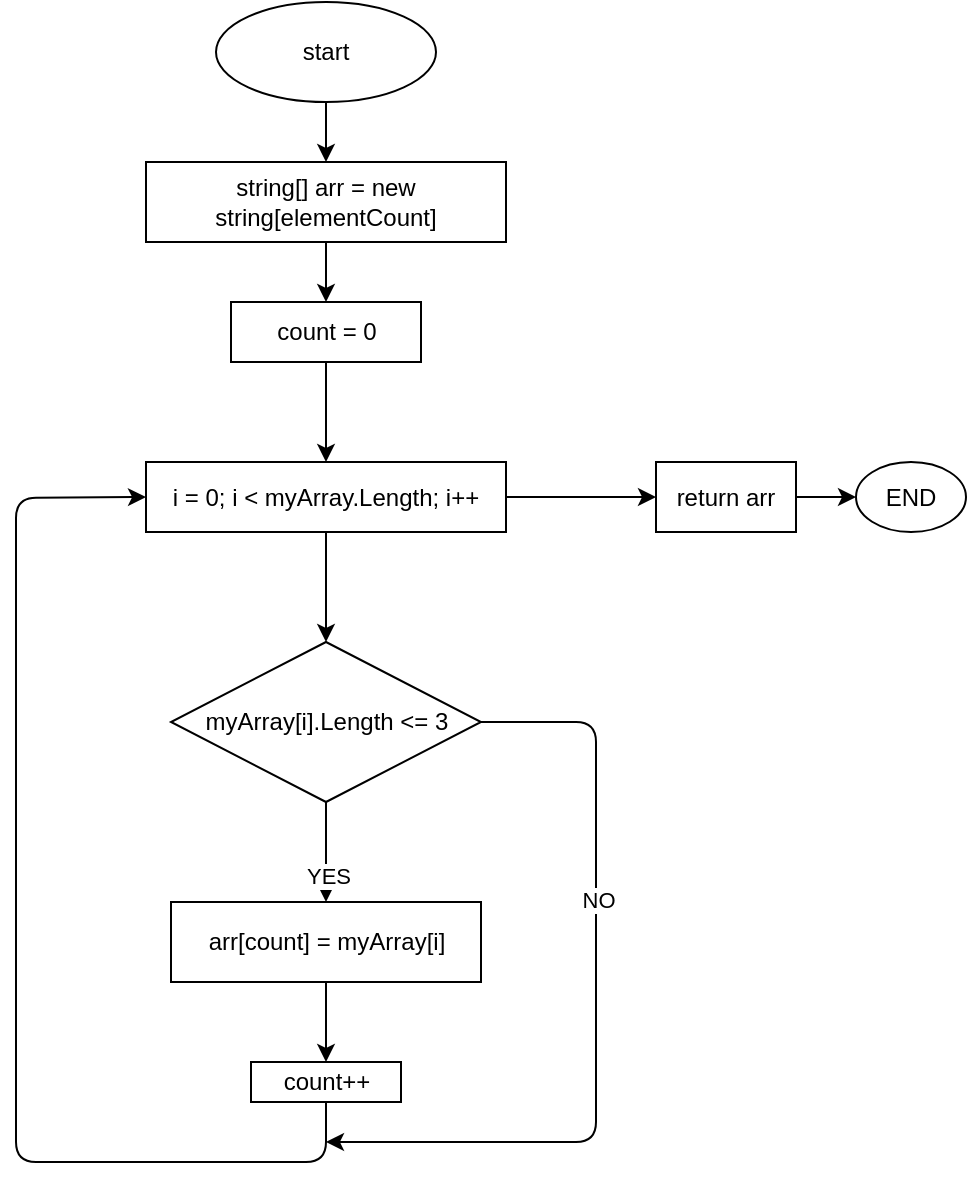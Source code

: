 <mxfile>
    <diagram id="9ObS4-6kDJeoQlks2Dys" name="Page-1">
        <mxGraphModel dx="1584" dy="735" grid="1" gridSize="10" guides="1" tooltips="1" connect="1" arrows="1" fold="1" page="1" pageScale="1" pageWidth="850" pageHeight="1100" math="0" shadow="0">
            <root>
                <mxCell id="0"/>
                <mxCell id="1" parent="0"/>
                <mxCell id="45" value="" style="edgeStyle=none;html=1;" edge="1" parent="1" source="2" target="20">
                    <mxGeometry relative="1" as="geometry"/>
                </mxCell>
                <mxCell id="2" value="start" style="ellipse;whiteSpace=wrap;html=1;" parent="1" vertex="1">
                    <mxGeometry x="140" y="10" width="110" height="50" as="geometry"/>
                </mxCell>
                <mxCell id="49" value="" style="edgeStyle=none;html=1;" edge="1" parent="1" source="3" target="48">
                    <mxGeometry relative="1" as="geometry"/>
                </mxCell>
                <mxCell id="3" value="count = 0" style="rounded=0;whiteSpace=wrap;html=1;" parent="1" vertex="1">
                    <mxGeometry x="147.5" y="160" width="95" height="30" as="geometry"/>
                </mxCell>
                <mxCell id="5" value="count++" style="rounded=0;whiteSpace=wrap;html=1;" parent="1" vertex="1">
                    <mxGeometry x="157.5" y="540" width="75" height="20" as="geometry"/>
                </mxCell>
                <mxCell id="47" value="" style="edgeStyle=none;html=1;" edge="1" parent="1" source="20" target="3">
                    <mxGeometry relative="1" as="geometry"/>
                </mxCell>
                <mxCell id="20" value="string[] arr = new string[elementCount]" style="rounded=0;whiteSpace=wrap;html=1;" parent="1" vertex="1">
                    <mxGeometry x="105" y="90" width="180" height="40" as="geometry"/>
                </mxCell>
                <mxCell id="52" value="" style="edgeStyle=none;html=1;" edge="1" parent="1" source="26" target="5">
                    <mxGeometry relative="1" as="geometry"/>
                </mxCell>
                <mxCell id="54" style="edgeStyle=none;html=1;entryX=0;entryY=0.5;entryDx=0;entryDy=0;exitX=0.5;exitY=1;exitDx=0;exitDy=0;" edge="1" parent="1" source="5" target="48">
                    <mxGeometry relative="1" as="geometry">
                        <Array as="points">
                            <mxPoint x="195" y="590"/>
                            <mxPoint x="40" y="590"/>
                            <mxPoint x="40" y="480"/>
                            <mxPoint x="40" y="380"/>
                            <mxPoint x="40" y="258"/>
                        </Array>
                    </mxGeometry>
                </mxCell>
                <mxCell id="26" value="arr[count] = myArray[i]" style="rounded=0;whiteSpace=wrap;html=1;" parent="1" vertex="1">
                    <mxGeometry x="117.5" y="460" width="155" height="40" as="geometry"/>
                </mxCell>
                <mxCell id="51" value="" style="edgeStyle=none;html=1;" edge="1" parent="1" source="32" target="26">
                    <mxGeometry relative="1" as="geometry"/>
                </mxCell>
                <mxCell id="53" value="YES" style="edgeLabel;html=1;align=center;verticalAlign=middle;resizable=0;points=[];" vertex="1" connectable="0" parent="51">
                    <mxGeometry x="0.472" y="1" relative="1" as="geometry">
                        <mxPoint as="offset"/>
                    </mxGeometry>
                </mxCell>
                <mxCell id="55" style="edgeStyle=none;html=1;" edge="1" parent="1" source="32">
                    <mxGeometry relative="1" as="geometry">
                        <mxPoint x="195" y="580" as="targetPoint"/>
                        <Array as="points">
                            <mxPoint x="330" y="370"/>
                            <mxPoint x="330" y="480"/>
                            <mxPoint x="330" y="580"/>
                        </Array>
                    </mxGeometry>
                </mxCell>
                <mxCell id="56" value="NO" style="edgeLabel;html=1;align=center;verticalAlign=middle;resizable=0;points=[];" vertex="1" connectable="0" parent="55">
                    <mxGeometry x="-0.273" y="1" relative="1" as="geometry">
                        <mxPoint as="offset"/>
                    </mxGeometry>
                </mxCell>
                <mxCell id="32" value="myArray[i].Length &amp;lt;= 3" style="rhombus;whiteSpace=wrap;html=1;" parent="1" vertex="1">
                    <mxGeometry x="117.5" y="330" width="155" height="80" as="geometry"/>
                </mxCell>
                <mxCell id="44" value="" style="edgeStyle=none;html=1;" parent="1" source="41" target="43" edge="1">
                    <mxGeometry relative="1" as="geometry"/>
                </mxCell>
                <mxCell id="41" value="return arr" style="rounded=0;whiteSpace=wrap;html=1;" parent="1" vertex="1">
                    <mxGeometry x="360" y="240" width="70" height="35" as="geometry"/>
                </mxCell>
                <mxCell id="43" value="END" style="ellipse;whiteSpace=wrap;html=1;rounded=0;" parent="1" vertex="1">
                    <mxGeometry x="460" y="240" width="55" height="35" as="geometry"/>
                </mxCell>
                <mxCell id="50" value="" style="edgeStyle=none;html=1;" edge="1" parent="1" source="48" target="32">
                    <mxGeometry relative="1" as="geometry"/>
                </mxCell>
                <mxCell id="57" value="" style="edgeStyle=none;html=1;" edge="1" parent="1" source="48" target="41">
                    <mxGeometry relative="1" as="geometry"/>
                </mxCell>
                <mxCell id="48" value="i = 0; i &amp;lt; myArray.Length; i++" style="whiteSpace=wrap;html=1;rounded=0;" vertex="1" parent="1">
                    <mxGeometry x="105" y="240" width="180" height="35" as="geometry"/>
                </mxCell>
            </root>
        </mxGraphModel>
    </diagram>
</mxfile>